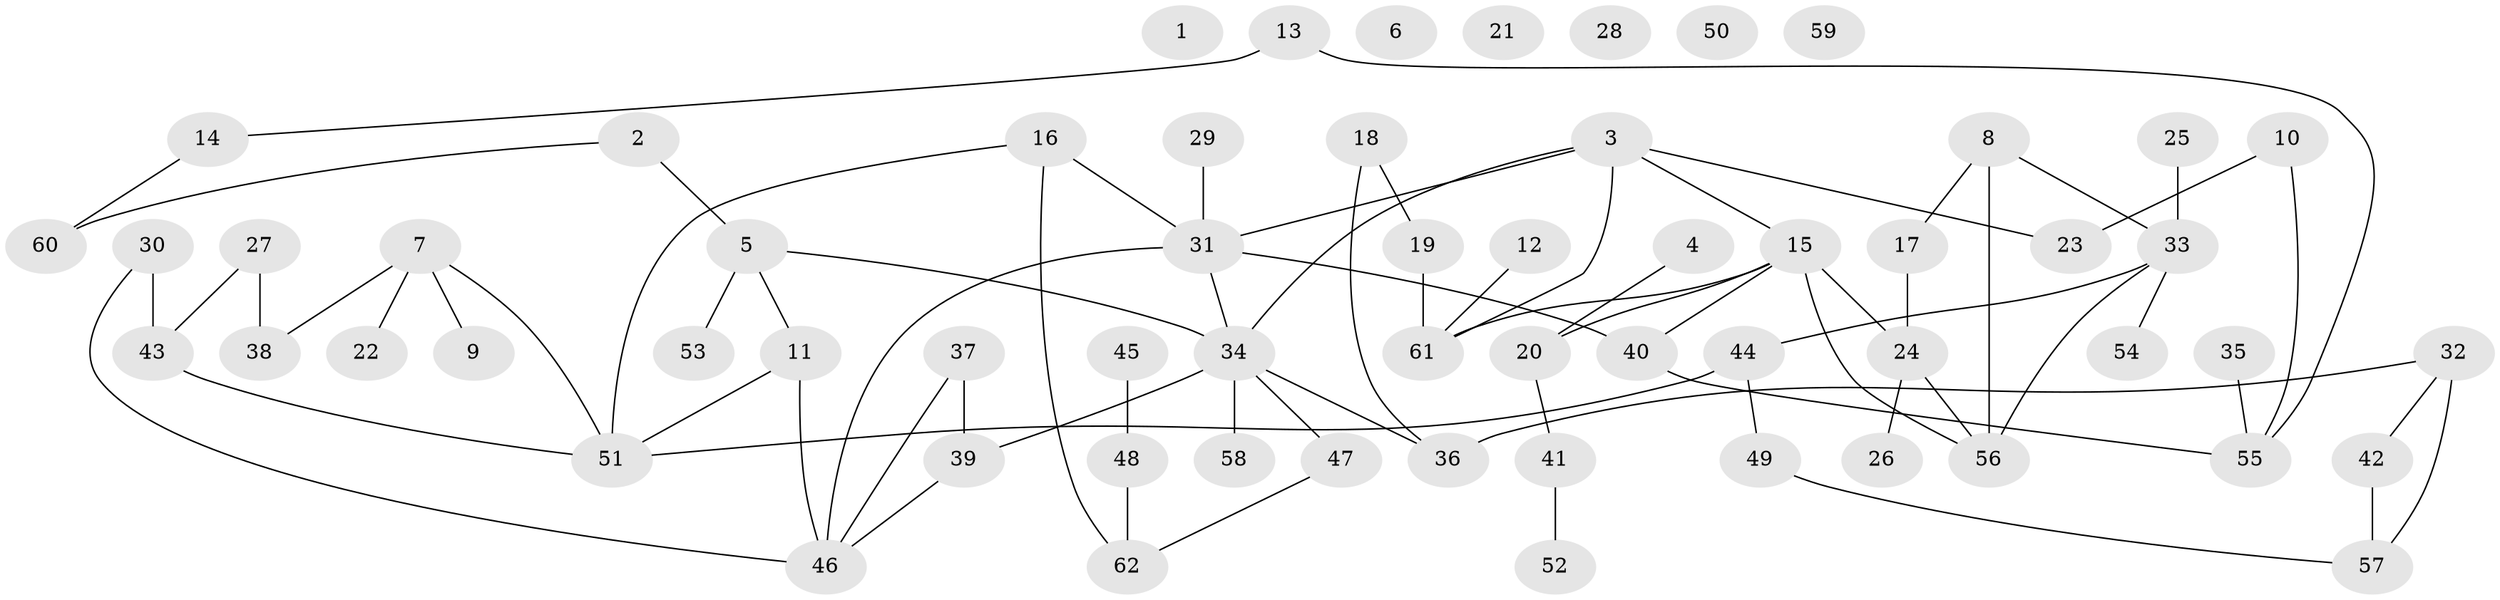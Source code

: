 // coarse degree distribution, {1: 0.3, 2: 0.2, 3: 0.3, 4: 0.1, 7: 0.05, 9: 0.05}
// Generated by graph-tools (version 1.1) at 2025/35/03/04/25 23:35:45]
// undirected, 62 vertices, 74 edges
graph export_dot {
  node [color=gray90,style=filled];
  1;
  2;
  3;
  4;
  5;
  6;
  7;
  8;
  9;
  10;
  11;
  12;
  13;
  14;
  15;
  16;
  17;
  18;
  19;
  20;
  21;
  22;
  23;
  24;
  25;
  26;
  27;
  28;
  29;
  30;
  31;
  32;
  33;
  34;
  35;
  36;
  37;
  38;
  39;
  40;
  41;
  42;
  43;
  44;
  45;
  46;
  47;
  48;
  49;
  50;
  51;
  52;
  53;
  54;
  55;
  56;
  57;
  58;
  59;
  60;
  61;
  62;
  2 -- 5;
  2 -- 60;
  3 -- 15;
  3 -- 23;
  3 -- 31;
  3 -- 34;
  3 -- 61;
  4 -- 20;
  5 -- 11;
  5 -- 34;
  5 -- 53;
  7 -- 9;
  7 -- 22;
  7 -- 38;
  7 -- 51;
  8 -- 17;
  8 -- 33;
  8 -- 56;
  10 -- 23;
  10 -- 55;
  11 -- 46;
  11 -- 51;
  12 -- 61;
  13 -- 14;
  13 -- 55;
  14 -- 60;
  15 -- 20;
  15 -- 24;
  15 -- 40;
  15 -- 56;
  15 -- 61;
  16 -- 31;
  16 -- 51;
  16 -- 62;
  17 -- 24;
  18 -- 19;
  18 -- 36;
  19 -- 61;
  20 -- 41;
  24 -- 26;
  24 -- 56;
  25 -- 33;
  27 -- 38;
  27 -- 43;
  29 -- 31;
  30 -- 43;
  30 -- 46;
  31 -- 34;
  31 -- 40;
  31 -- 46;
  32 -- 36;
  32 -- 42;
  32 -- 57;
  33 -- 44;
  33 -- 54;
  33 -- 56;
  34 -- 36;
  34 -- 39;
  34 -- 47;
  34 -- 58;
  35 -- 55;
  37 -- 39;
  37 -- 46;
  39 -- 46;
  40 -- 55;
  41 -- 52;
  42 -- 57;
  43 -- 51;
  44 -- 49;
  44 -- 51;
  45 -- 48;
  47 -- 62;
  48 -- 62;
  49 -- 57;
}
